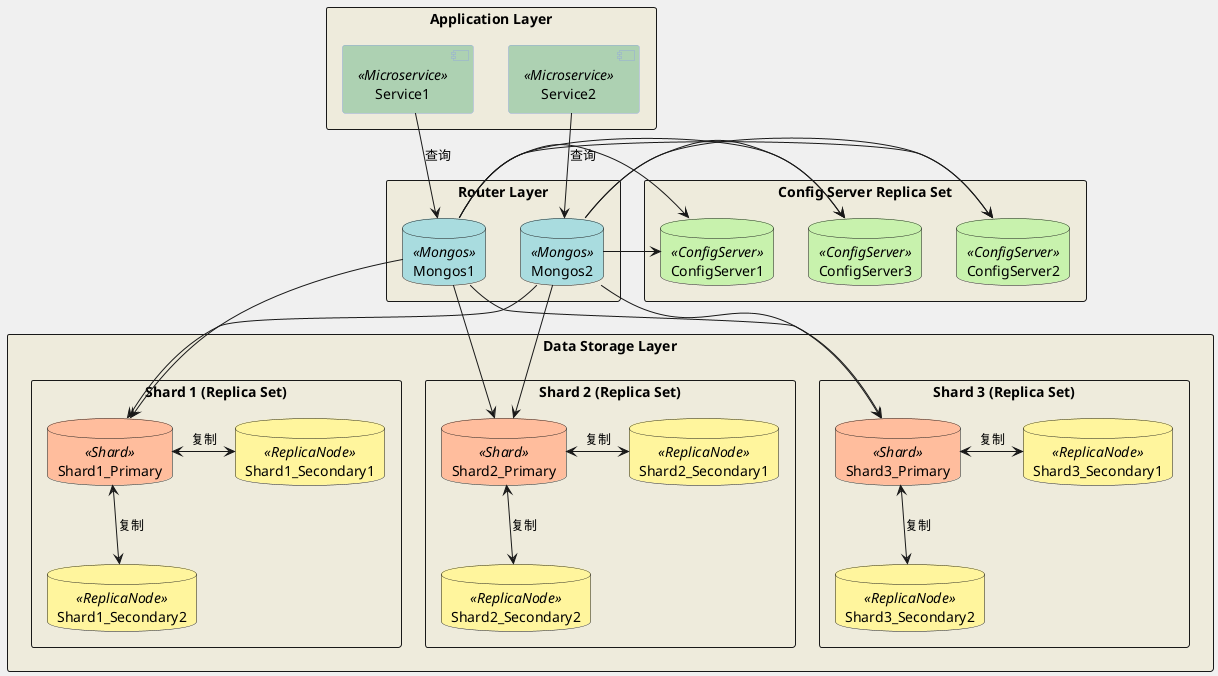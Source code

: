 @startuml MongoDB Sharded Cluster Architecture

skinparam backgroundColor #F0F0F0
skinparam handwritten false
skinparam monochrome false
skinparam packageStyle rectangle
skinparam packageBackgroundColor #EEEBDC
skinparam componentStyle uml2

!define MICROSERVICE(x) component x <<Microservice>> #ADD1B2
!define MONGOS(x) database x <<Mongos>> #A9DCDF
!define SHARD(x) database x <<Shard>> #FFBD9D
!define REPLICANODE(x) database x <<ReplicaNode>> #FFF59D
!define CONFIGSVR(x) database x <<ConfigServer>> #C8F2AD

skinparam component {
    FontColor #000000
    BackgroundColor<<Microservice>> #ADD1B2
    BorderColor<<Microservice>> #94ABD9
}

' 应用服务
package "Application Layer" {
    MICROSERVICE(Service1)
    MICROSERVICE(Service2)
}

' 路由层
package "Router Layer" {
    MONGOS(Mongos1)
    MONGOS(Mongos2)
}

' 数据存储层
package "Data Storage Layer" {
    package "Shard 1 (Replica Set)" {
        SHARD(Shard1_Primary)
        REPLICANODE(Shard1_Secondary1)
        REPLICANODE(Shard1_Secondary2)
    }
    package "Shard 2 (Replica Set)" {
        SHARD(Shard2_Primary)
        REPLICANODE(Shard2_Secondary1)
        REPLICANODE(Shard2_Secondary2)
    }
    package "Shard 3 (Replica Set)" {
        SHARD(Shard3_Primary)
        REPLICANODE(Shard3_Secondary1)
        REPLICANODE(Shard3_Secondary2)
    }
}

' 配置服务器
package "Config Server Replica Set" {
    CONFIGSVR(ConfigServer1)
    CONFIGSVR(ConfigServer2)
    CONFIGSVR(ConfigServer3)
}

' 连接关系
Service1 -down-> Mongos1 : 查询
Service2 -down-> Mongos2 : 查询

Mongos1 -down-> Shard1_Primary
Mongos1 -down-> Shard2_Primary
Mongos1 -down-> Shard3_Primary
Mongos2 -down-> Shard1_Primary
Mongos2 -down-> Shard2_Primary
Mongos2 -down-> Shard3_Primary

Mongos1 -right-> ConfigServer1
Mongos1 -right-> ConfigServer2
Mongos1 -right-> ConfigServer3
Mongos2 -left-> ConfigServer1
Mongos2 -left-> ConfigServer2
Mongos2 -left-> ConfigServer3

' 副本集内部复制关系
Shard1_Primary <-right-> Shard1_Secondary1 : 复制
Shard1_Primary <-down-> Shard1_Secondary2 : 复制
Shard2_Primary <-right-> Shard2_Secondary1 : 复制
Shard2_Primary <-down-> Shard2_Secondary2 : 复制
Shard3_Primary <-right-> Shard3_Secondary1 : 复制
Shard3_Primary <-down-> Shard3_Secondary2 : 复制

@enduml
